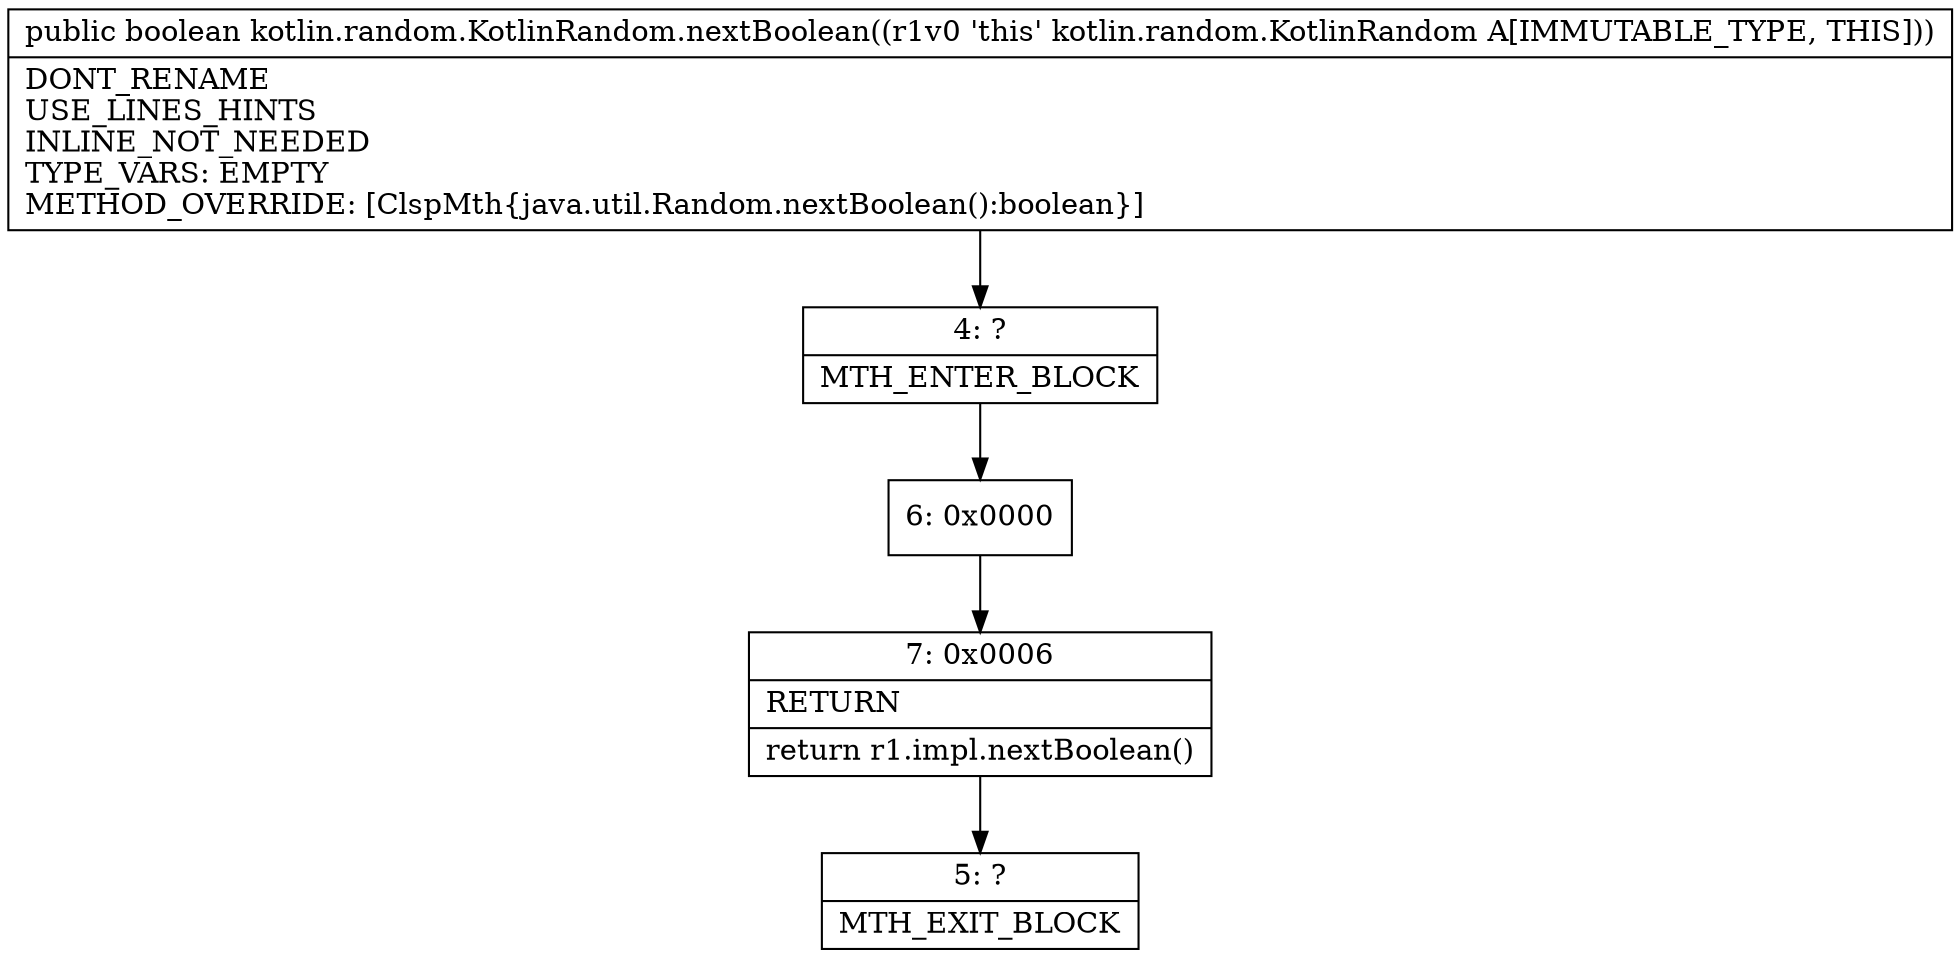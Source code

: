 digraph "CFG forkotlin.random.KotlinRandom.nextBoolean()Z" {
Node_4 [shape=record,label="{4\:\ ?|MTH_ENTER_BLOCK\l}"];
Node_6 [shape=record,label="{6\:\ 0x0000}"];
Node_7 [shape=record,label="{7\:\ 0x0006|RETURN\l|return r1.impl.nextBoolean()\l}"];
Node_5 [shape=record,label="{5\:\ ?|MTH_EXIT_BLOCK\l}"];
MethodNode[shape=record,label="{public boolean kotlin.random.KotlinRandom.nextBoolean((r1v0 'this' kotlin.random.KotlinRandom A[IMMUTABLE_TYPE, THIS]))  | DONT_RENAME\lUSE_LINES_HINTS\lINLINE_NOT_NEEDED\lTYPE_VARS: EMPTY\lMETHOD_OVERRIDE: [ClspMth\{java.util.Random.nextBoolean():boolean\}]\l}"];
MethodNode -> Node_4;Node_4 -> Node_6;
Node_6 -> Node_7;
Node_7 -> Node_5;
}

